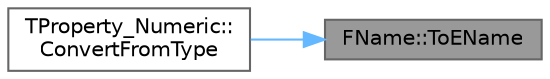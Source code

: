 digraph "FName::ToEName"
{
 // INTERACTIVE_SVG=YES
 // LATEX_PDF_SIZE
  bgcolor="transparent";
  edge [fontname=Helvetica,fontsize=10,labelfontname=Helvetica,labelfontsize=10];
  node [fontname=Helvetica,fontsize=10,shape=box,height=0.2,width=0.4];
  rankdir="RL";
  Node1 [id="Node000001",label="FName::ToEName",height=0.2,width=0.4,color="gray40", fillcolor="grey60", style="filled", fontcolor="black",tooltip="Get the EName that this FName represents or nullptr."];
  Node1 -> Node2 [id="edge1_Node000001_Node000002",dir="back",color="steelblue1",style="solid",tooltip=" "];
  Node2 [id="Node000002",label="TProperty_Numeric::\lConvertFromType",height=0.2,width=0.4,color="grey40", fillcolor="white", style="filled",URL="$dc/d30/classTProperty__Numeric.html#abe685cd9a69bda2bdb5145dd9b082001",tooltip=" "];
}
